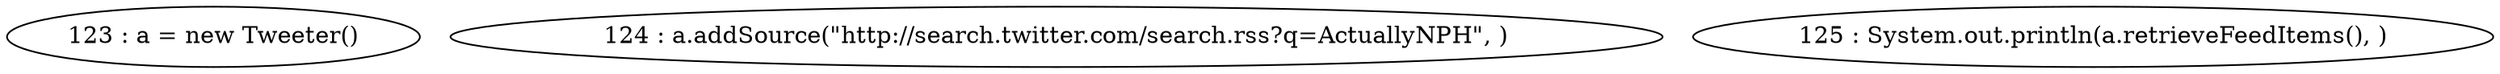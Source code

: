 digraph G {
"123 : a = new Tweeter()"
"124 : a.addSource(\"http://search.twitter.com/search.rss?q=ActuallyNPH\", )"
"125 : System.out.println(a.retrieveFeedItems(), )"
}